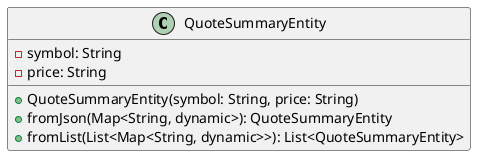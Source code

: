 @startuml QuoteSummaryEntity

class QuoteSummaryEntity {
  - symbol: String
  - price: String

  + QuoteSummaryEntity(symbol: String, price: String)
  + fromJson(Map<String, dynamic>): QuoteSummaryEntity
  + fromList(List<Map<String, dynamic>>): List<QuoteSummaryEntity>
}

@enduml
